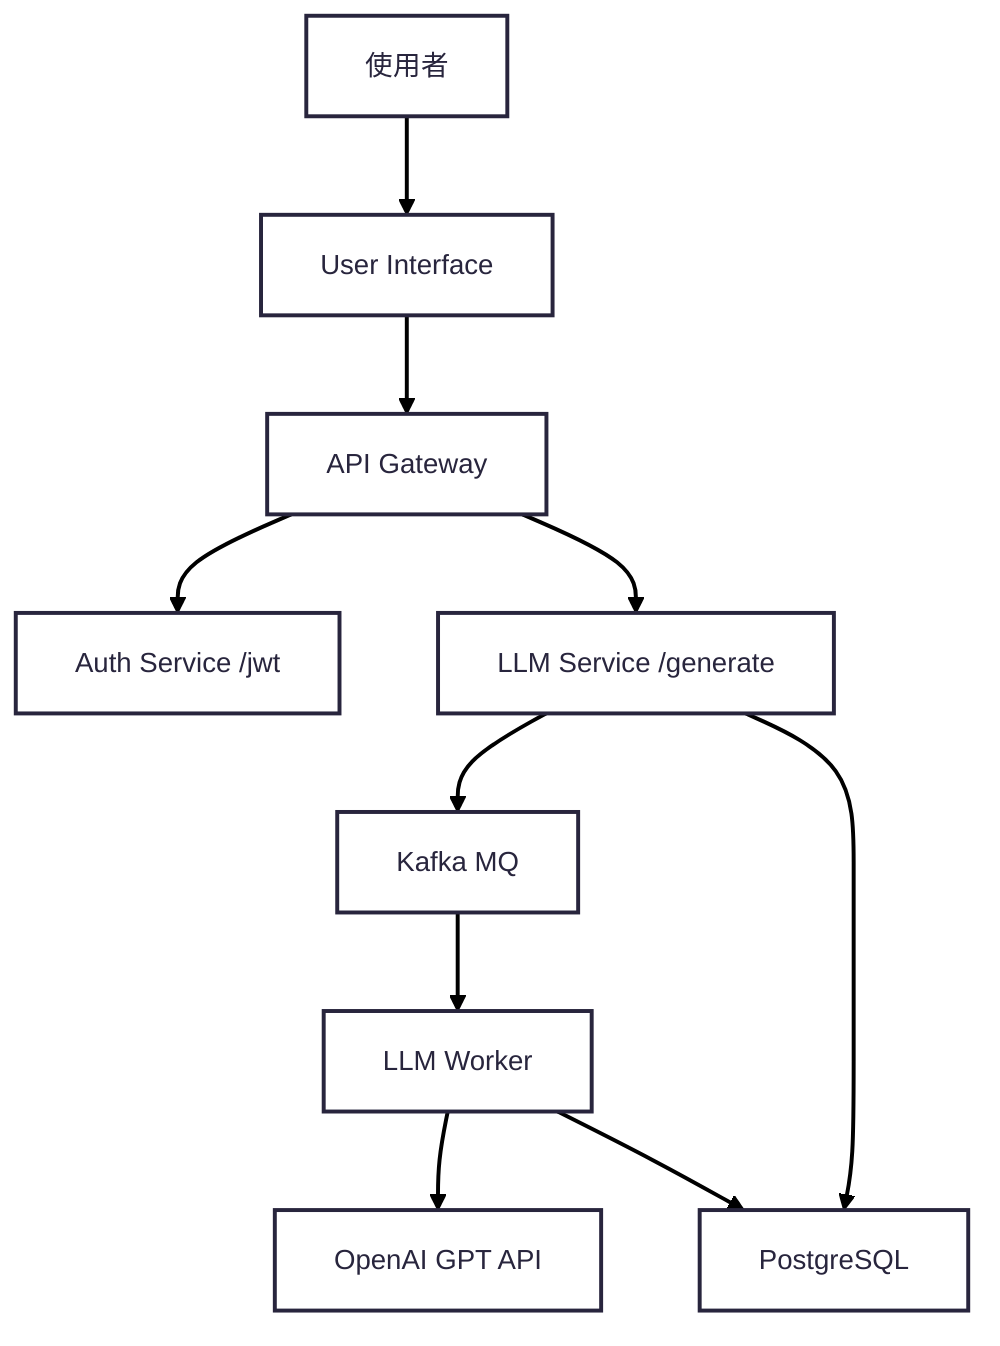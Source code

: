 ---
config:
      theme: redux
---
flowchart TD
    U[使用者] --> FE[User Interface]
    FE --> GW[API Gateway]
    GW --> JWT[Auth Service /jwt]
    GW --> GEN[LLM Service /generate]
    GEN --> Q[Kafka MQ]
    Q --> Worker[LLM Worker]
    Worker --> LLM[OpenAI GPT API]
    Worker --> DB[PostgreSQL]
    GEN --> DB